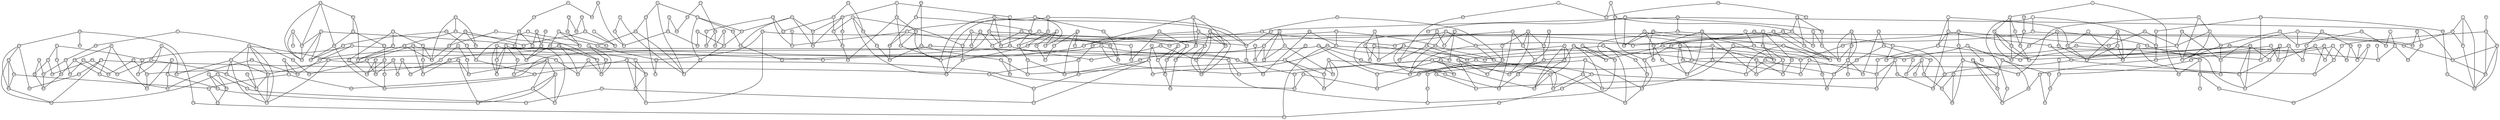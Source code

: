 graph G { 
 overlap=false; 
 size = "100,100"; 
node [shape=circle, fixedsize=true, fontsize=5, height=.15];
0[ pos = "4.5,9.9" , label = "0" ]
1[ pos = "5.4,8.3" , label = "1" ]
2[ pos = "0.1,1.8" , label = "2" ]
3[ pos = "2,7.5" , label = "3" ]
4[ pos = "5.3,7.6" , label = "4" ]
5[ pos = "1.4,9.6" , label = "5" ]
6[ pos = "0.6,7.7" , label = "6" ]
7[ pos = "2.7,7" , label = "7" ]
8[ pos = "2.4,3.8" , label = "8" ]
9[ pos = "6.2,9.9" , label = "9" ]
10[ pos = "0.3,1" , label = "10" ]
11[ pos = "9.8,8.1" , label = "11" ]
12[ pos = "9.9,0" , label = "12" ]
13[ pos = "1.6,2.6" , label = "13" ]
14[ pos = "7.5,6.9" , label = "14" ]
15[ pos = "8.8,2" , label = "15" ]
16[ pos = "6.8,9.4" , label = "16" ]
17[ pos = "0.3,2.2" , label = "17" ]
18[ pos = "1.3,7.5" , label = "18" ]
19[ pos = "9.7,1.8" , label = "19" ]
20[ pos = "0.4,6.3" , label = "20" ]
21[ pos = "6.6,1" , label = "21" ]
22[ pos = "9.3,9.3" , label = "22" ]
23[ pos = "3.2,6.9" , label = "23" ]
24[ pos = "8.3,9.4" , label = "24" ]
25[ pos = "6.8,3.8" , label = "25" ]
26[ pos = "0.4,6.7" , label = "26" ]
27[ pos = "7.2,5.6" , label = "27" ]
28[ pos = "1.9,8.8" , label = "28" ]
29[ pos = "8.2,9.4" , label = "29" ]
30[ pos = "1,7" , label = "30" ]
31[ pos = "6.7,7.8" , label = "31" ]
32[ pos = "6.5,2.2" , label = "32" ]
33[ pos = "5.2,3" , label = "33" ]
34[ pos = "9.8,4.9" , label = "34" ]
35[ pos = "0,0.2" , label = "35" ]
36[ pos = "1.3,6.6" , label = "36" ]
37[ pos = "6.4,5.8" , label = "37" ]
38[ pos = "1.1,9.6" , label = "38" ]
39[ pos = "2.7,4.6" , label = "39" ]
40[ pos = "9,9.6" , label = "40" ]
41[ pos = "8.4,4.6" , label = "41" ]
42[ pos = "6.3,5.6" , label = "42" ]
43[ pos = "0.2,3.4" , label = "43" ]
44[ pos = "9.7,3.6" , label = "44" ]
45[ pos = "2.8,0.7" , label = "45" ]
46[ pos = "0.7,9.5" , label = "46" ]
47[ pos = "3.7,2.4" , label = "47" ]
48[ pos = "7,9" , label = "48" ]
49[ pos = "5.4,6.8" , label = "49" ]
50[ pos = "3.9,0.6" , label = "50" ]
51[ pos = "7,0.4" , label = "51" ]
52[ pos = "2.4,3.4" , label = "52" ]
53[ pos = "6.2,3.5" , label = "53" ]
54[ pos = "3,9" , label = "54" ]
55[ pos = "3.3,7.2" , label = "55" ]
56[ pos = "3.8,1.7" , label = "56" ]
57[ pos = "7,5.3" , label = "57" ]
58[ pos = "2.6,2.5" , label = "58" ]
59[ pos = "8.7,2.3" , label = "59" ]
60[ pos = "6.1,6.7" , label = "60" ]
61[ pos = "3,2" , label = "61" ]
62[ pos = "1.5,6.7" , label = "62" ]
63[ pos = "4.4,8.5" , label = "63" ]
64[ pos = "5.7,5" , label = "64" ]
65[ pos = "5.3,4.9" , label = "65" ]
66[ pos = "5.6,7.5" , label = "66" ]
67[ pos = "0.5,8" , label = "67" ]
68[ pos = "6.1,6.8" , label = "68" ]
69[ pos = "6.7,4.3" , label = "69" ]
70[ pos = "1,0" , label = "70" ]
71[ pos = "6.7,0" , label = "71" ]
72[ pos = "7,3.7" , label = "72" ]
73[ pos = "5.3,9.6" , label = "73" ]
74[ pos = "1.4,4" , label = "74" ]
75[ pos = "1.9,7.6" , label = "75" ]
76[ pos = "0.7,0.1" , label = "76" ]
77[ pos = "9.6,7.4" , label = "77" ]
78[ pos = "6.8,9.3" , label = "78" ]
79[ pos = "5.9,7.8" , label = "79" ]
80[ pos = "4.3,6.4" , label = "80" ]
81[ pos = "7.9,0" , label = "81" ]
82[ pos = "3.9,8.4" , label = "82" ]
83[ pos = "8,5.2" , label = "83" ]
84[ pos = "0.4,0" , label = "84" ]
85[ pos = "9.5,6.6" , label = "85" ]
86[ pos = "0,6.2" , label = "86" ]
87[ pos = "6.6,2.2" , label = "87" ]
88[ pos = "5.2,1.9" , label = "88" ]
89[ pos = "1.8,6.6" , label = "89" ]
90[ pos = "1.1,8.9" , label = "90" ]
91[ pos = "9.4,7.1" , label = "91" ]
92[ pos = "9,4.3" , label = "92" ]
93[ pos = "4.5,1.1" , label = "93" ]
94[ pos = "3.6,0.5" , label = "94" ]
95[ pos = "4.1,3.1" , label = "95" ]
96[ pos = "2.1,2" , label = "96" ]
97[ pos = "3.1,6.1" , label = "97" ]
98[ pos = "0.4,6.4" , label = "98" ]
99[ pos = "6.5,6.1" , label = "99" ]
100[ pos = "1.6,6.1" , label = "100" ]
101[ pos = "2.7,6.8" , label = "101" ]
102[ pos = "7.5,9.4" , label = "102" ]
103[ pos = "9.1,7.9" , label = "103" ]
104[ pos = "6.5,0.9" , label = "104" ]
105[ pos = "4.6,7.7" , label = "105" ]
106[ pos = "5.1,9.2" , label = "106" ]
107[ pos = "4.8,4.1" , label = "107" ]
108[ pos = "3.5,4.5" , label = "108" ]
109[ pos = "0.4,2.3" , label = "109" ]
110[ pos = "5,4.5" , label = "110" ]
111[ pos = "5.5,2.4" , label = "111" ]
112[ pos = "6.5,3.8" , label = "112" ]
113[ pos = "8.5,2.2" , label = "113" ]
114[ pos = "5.4,0.2" , label = "114" ]
115[ pos = "8.3,7" , label = "115" ]
116[ pos = "1.5,6.2" , label = "116" ]
117[ pos = "3.9,9.1" , label = "117" ]
118[ pos = "0.8,3" , label = "118" ]
119[ pos = "7,7.4" , label = "119" ]
120[ pos = "9.1,6.8" , label = "120" ]
121[ pos = "5.1,4.2" , label = "121" ]
122[ pos = "6.1,5.1" , label = "122" ]
123[ pos = "8.4,4.8" , label = "123" ]
124[ pos = "9.6,8.8" , label = "124" ]
125[ pos = "7.2,9.9" , label = "125" ]
126[ pos = "8.6,7.9" , label = "126" ]
127[ pos = "2.3,5.1" , label = "127" ]
128[ pos = "6.9,6" , label = "128" ]
129[ pos = "2.5,2.4" , label = "129" ]
130[ pos = "6.2,0.8" , label = "130" ]
131[ pos = "4.6,7.8" , label = "131" ]
132[ pos = "7.1,8.5" , label = "132" ]
133[ pos = "2.1,7.9" , label = "133" ]
134[ pos = "6.7,4.3" , label = "134" ]
135[ pos = "0.5,5.9" , label = "135" ]
136[ pos = "1.2,0.8" , label = "136" ]
137[ pos = "5.3,2.5" , label = "137" ]
138[ pos = "5.9,8.9" , label = "138" ]
139[ pos = "7.3,0.8" , label = "139" ]
140[ pos = "3,9.7" , label = "140" ]
141[ pos = "5.9,1.6" , label = "141" ]
142[ pos = "2.8,8.2" , label = "142" ]
143[ pos = "6.7,9.8" , label = "143" ]
144[ pos = "9.4,9.3" , label = "144" ]
145[ pos = "2.2,0.8" , label = "145" ]
146[ pos = "5.3,6.8" , label = "146" ]
147[ pos = "3.8,7.6" , label = "147" ]
148[ pos = "0.6,5.9" , label = "148" ]
149[ pos = "0.8,7.3" , label = "149" ]
150[ pos = "0.3,1.3" , label = "150" ]
151[ pos = "8.4,6.7" , label = "151" ]
152[ pos = "2.2,3.8" , label = "152" ]
153[ pos = "9.2,3.3" , label = "153" ]
154[ pos = "2.7,1.7" , label = "154" ]
155[ pos = "4.1,5.7" , label = "155" ]
156[ pos = "6.7,0" , label = "156" ]
157[ pos = "7.3,9.5" , label = "157" ]
158[ pos = "3.4,9.3" , label = "158" ]
159[ pos = "9.3,2.8" , label = "159" ]
160[ pos = "3.8,6.7" , label = "160" ]
161[ pos = "3.7,4.3" , label = "161" ]
162[ pos = "3.6,7.5" , label = "162" ]
163[ pos = "2,9.4" , label = "163" ]
164[ pos = "8.7,2.8" , label = "164" ]
165[ pos = "6.7,4.2" , label = "165" ]
166[ pos = "9.3,0.4" , label = "166" ]
167[ pos = "0.9,1.5" , label = "167" ]
168[ pos = "4.2,5.3" , label = "168" ]
169[ pos = "0.1,2.1" , label = "169" ]
170[ pos = "2.2,4.2" , label = "170" ]
171[ pos = "3.1,8.9" , label = "171" ]
172[ pos = "9.5,5.6" , label = "172" ]
173[ pos = "8.5,2.9" , label = "173" ]
174[ pos = "0.1,7.8" , label = "174" ]
175[ pos = "1,3.9" , label = "175" ]
176[ pos = "9.8,9.9" , label = "176" ]
177[ pos = "8.3,3.4" , label = "177" ]
178[ pos = "2.6,5.5" , label = "178" ]
179[ pos = "8,1.3" , label = "179" ]
180[ pos = "3.5,9.9" , label = "180" ]
181[ pos = "0.7,2.8" , label = "181" ]
182[ pos = "0.3,1.6" , label = "182" ]
183[ pos = "9.6,9.7" , label = "183" ]
184[ pos = "2.1,9.7" , label = "184" ]
185[ pos = "1.9,4.4" , label = "185" ]
186[ pos = "9.1,0.2" , label = "186" ]
187[ pos = "8.5,8.6" , label = "187" ]
188[ pos = "5.8,7" , label = "188" ]
189[ pos = "6.8,6" , label = "189" ]
190[ pos = "0.1,3" , label = "190" ]
191[ pos = "5.1,9.9" , label = "191" ]
192[ pos = "2.9,8.6" , label = "192" ]
193[ pos = "8.5,5.5" , label = "193" ]
194[ pos = "4.1,6.5" , label = "194" ]
195[ pos = "2.1,2.8" , label = "195" ]
196[ pos = "6.4,2.8" , label = "196" ]
197[ pos = "5.7,2" , label = "197" ]
198[ pos = "9.7,0.5" , label = "198" ]
199[ pos = "1.7,7" , label = "199" ]
200[ pos = "5.4,8.8" , label = "200" ]
201[ pos = "6.6,4.5" , label = "201" ]
202[ pos = "9,5.2" , label = "202" ]
203[ pos = "8.4,0.1" , label = "203" ]
204[ pos = "7.4,0.4" , label = "204" ]
205[ pos = "1.3,2.7" , label = "205" ]
206[ pos = "3.4,6.4" , label = "206" ]
207[ pos = "7.8,6.3" , label = "207" ]
208[ pos = "5.1,1.5" , label = "208" ]
209[ pos = "7,4.4" , label = "209" ]
210[ pos = "8,4.3" , label = "210" ]
211[ pos = "7.3,9.7" , label = "211" ]
212[ pos = "7.2,8.2" , label = "212" ]
213[ pos = "6.9,2.1" , label = "213" ]
214[ pos = "8.7,8.6" , label = "214" ]
215[ pos = "9.1,4.1" , label = "215" ]
216[ pos = "2.7,1" , label = "216" ]
217[ pos = "3.8,6.9" , label = "217" ]
218[ pos = "6.2,2.2" , label = "218" ]
219[ pos = "7,8.8" , label = "219" ]
220[ pos = "2.6,3.5" , label = "220" ]
221[ pos = "1.6,1.2" , label = "221" ]
222[ pos = "0,4.6" , label = "222" ]
223[ pos = "7.5,0.3" , label = "223" ]
224[ pos = "6.2,9.8" , label = "224" ]
225[ pos = "9.9,4.2" , label = "225" ]
226[ pos = "4.1,7.2" , label = "226" ]
227[ pos = "9.1,6.5" , label = "227" ]
228[ pos = "0.6,6" , label = "228" ]
229[ pos = "3.8,9.3" , label = "229" ]
230[ pos = "9.9,8.2" , label = "230" ]
231[ pos = "8.6,2.6" , label = "231" ]
232[ pos = "9.2,7.7" , label = "232" ]
233[ pos = "4.7,0.6" , label = "233" ]
234[ pos = "9.9,7" , label = "234" ]
235[ pos = "9.4,7.8" , label = "235" ]
236[ pos = "0.5,6.2" , label = "236" ]
237[ pos = "9,0.5" , label = "237" ]
238[ pos = "0.9,1.8" , label = "238" ]
239[ pos = "6,7.1" , label = "239" ]
240[ pos = "6.8,6" , label = "240" ]
241[ pos = "6.5,6.1" , label = "241" ]
242[ pos = "3.2,0.9" , label = "242" ]
243[ pos = "2.7,3.9" , label = "243" ]
244[ pos = "6.9,1.7" , label = "244" ]
245[ pos = "8.4,2" , label = "245" ]
246[ pos = "9.9,2.3" , label = "246" ]
247[ pos = "9.8,9.1" , label = "247" ]
248[ pos = "0,4.6" , label = "248" ]
249[ pos = "4.9,5.1" , label = "249" ]
250[ pos = "1.6,4.4" , label = "250" ]
251[ pos = "8.1,2.1" , label = "251" ]
252[ pos = "5.8,2.4" , label = "252" ]
253[ pos = "7.9,1.9" , label = "253" ]
254[ pos = "4.2,3.9" , label = "254" ]
255[ pos = "9,1" , label = "255" ]
256[ pos = "9.9,0.8" , label = "256" ]
257[ pos = "7.1,8.4" , label = "257" ]
258[ pos = "1.7,5" , label = "258" ]
259[ pos = "7.5,3.8" , label = "259" ]
260[ pos = "6.8,1.1" , label = "260" ]
261[ pos = "5.9,6.7" , label = "261" ]
262[ pos = "8.6,0.9" , label = "262" ]
263[ pos = "1.1,3.8" , label = "263" ]
264[ pos = "5.5,6" , label = "264" ]
265[ pos = "9,2.3" , label = "265" ]
266[ pos = "5.6,2.3" , label = "266" ]
267[ pos = "4.5,6.7" , label = "267" ]
268[ pos = "4.7,7.6" , label = "268" ]
269[ pos = "8.6,8.9" , label = "269" ]
270[ pos = "1.5,2.9" , label = "270" ]
271[ pos = "5.1,6.7" , label = "271" ]
272[ pos = "3.7,7.5" , label = "272" ]
273[ pos = "0.3,5.4" , label = "273" ]
274[ pos = "7.7,3" , label = "274" ]
275[ pos = "4.4,4.5" , label = "275" ]
276[ pos = "9.3,0.3" , label = "276" ]
277[ pos = "6.5,8" , label = "277" ]
278[ pos = "1.3,2.8" , label = "278" ]
279[ pos = "1.8,2" , label = "279" ]
280[ pos = "4,6" , label = "280" ]
281[ pos = "4.4,4.9" , label = "281" ]
282[ pos = "8.4,4.1" , label = "282" ]
283[ pos = "1.6,3.1" , label = "283" ]
284[ pos = "1.7,5.4" , label = "284" ]
285[ pos = "7.3,8.4" , label = "285" ]
286[ pos = "8.3,2.4" , label = "286" ]
287[ pos = "0.3,2" , label = "287" ]
288[ pos = "5.1,0.6" , label = "288" ]
289[ pos = "2.6,2.9" , label = "289" ]
290[ pos = "3.6,7.1" , label = "290" ]
291[ pos = "2.6,3" , label = "291" ]
292[ pos = "2.6,4.3" , label = "292" ]
293[ pos = "6.2,9.1" , label = "293" ]
294[ pos = "7.1,8" , label = "294" ]
295[ pos = "1.2,6.4" , label = "295" ]
296[ pos = "9.3,5.6" , label = "296" ]
297[ pos = "1.3,7.7" , label = "297" ]
298[ pos = "4.9,8.1" , label = "298" ]
299[ pos = "6,6.6" , label = "299" ]
300[ pos = "3.5,3.3" , label = "300" ]
301[ pos = "5,1.9" , label = "301" ]
302[ pos = "1,5.4" , label = "302" ]
303[ pos = "3.9,6.1" , label = "303" ]
304[ pos = "1.2,6.6" , label = "304" ]
305[ pos = "4.2,0.1" , label = "305" ]
306[ pos = "3.7,6.9" , label = "306" ]
307[ pos = "8.3,1.5" , label = "307" ]
308[ pos = "1.2,4.5" , label = "308" ]
309[ pos = "0.7,3.6" , label = "309" ]
310[ pos = "7.7,1.9" , label = "310" ]
311[ pos = "0,2.2" , label = "311" ]
312[ pos = "2.7,6.5" , label = "312" ]
313[ pos = "9.9,7.6" , label = "313" ]
314[ pos = "4.6,1.2" , label = "314" ]
315[ pos = "9.4,8.1" , label = "315" ]
316[ pos = "4.5,9.6" , label = "316" ]
317[ pos = "0,0.7" , label = "317" ]
318[ pos = "5,9.2" , label = "318" ]
319[ pos = "2.1,1.5" , label = "319" ]
320[ pos = "5.8,6.3" , label = "320" ]
321[ pos = "1.6,4.7" , label = "321" ]
322[ pos = "8.4,5.1" , label = "322" ]
323[ pos = "6.2,4.9" , label = "323" ]
324[ pos = "9.6,6.9" , label = "324" ]
325[ pos = "8.5,2.5" , label = "325" ]
326[ pos = "4,3.7" , label = "326" ]
327[ pos = "4.8,6.7" , label = "327" ]
328[ pos = "0.2,9.9" , label = "328" ]
329[ pos = "9.5,4.8" , label = "329" ]
330[ pos = "1.1,8.9" , label = "330" ]
331[ pos = "8.1,0.9" , label = "331" ]
332[ pos = "8.6,8.2" , label = "332" ]
333[ pos = "1.6,8.8" , label = "333" ]
334[ pos = "7.4,8.9" , label = "334" ]
335[ pos = "5.5,8.4" , label = "335" ]
336[ pos = "5.3,7.1" , label = "336" ]
337[ pos = "8.3,3.7" , label = "337" ]
338[ pos = "7.4,9.7" , label = "338" ]
339[ pos = "8.6,2.2" , label = "339" ]
340[ pos = "1.9,2.3" , label = "340" ]
341[ pos = "4.8,5.9" , label = "341" ]
342[ pos = "6,4.8" , label = "342" ]
343[ pos = "7.9,1.4" , label = "343" ]
344[ pos = "4.7,2.6" , label = "344" ]
345[ pos = "6.2,1.1" , label = "345" ]
346[ pos = "6.8,4.4" , label = "346" ]
347[ pos = "7.2,0.6" , label = "347" ]
348[ pos = "7.8,4" , label = "348" ]
349[ pos = "4.6,0.4" , label = "349" ]
350[ pos = "3,0.2" , label = "350" ]
351[ pos = "4,8.3" , label = "351" ]
352[ pos = "2.5,7.5" , label = "352" ]
353[ pos = "7.2,0" , label = "353" ]
354[ pos = "7.2,1.1" , label = "354" ]
355[ pos = "2.2,4.3" , label = "355" ]
356[ pos = "8.6,2.2" , label = "356" ]
357[ pos = "5.5,4.7" , label = "357" ]
358[ pos = "7,8.6" , label = "358" ]
359[ pos = "6.1,7" , label = "359" ]
360[ pos = "1.2,7.6" , label = "360" ]
361[ pos = "8.1,3.2" , label = "361" ]
362[ pos = "7.2,0.5" , label = "362" ]
363[ pos = "3.8,0.2" , label = "363" ]
364[ pos = "4.5,8.5" , label = "364" ]
365[ pos = "0.6,7.5" , label = "365" ]
366[ pos = "8.7,9.8" , label = "366" ]
367[ pos = "1,6.4" , label = "367" ]
368[ pos = "7.3,3.5" , label = "368" ]
369[ pos = "6.4,9.7" , label = "369" ]
370[ pos = "4.6,8.7" , label = "370" ]
371[ pos = "4.1,3.2" , label = "371" ]
372[ pos = "0.9,4.8" , label = "372" ]
373[ pos = "3.1,3.2" , label = "373" ]
374[ pos = "3.4,4.5" , label = "374" ]
375[ pos = "0.2,9.8" , label = "375" ]
376[ pos = "7.3,3.5" , label = "376" ]
377[ pos = "3.1,9.7" , label = "377" ]
378[ pos = "4,6.9" , label = "378" ]
379[ pos = "9.9,8.5" , label = "379" ]
380[ pos = "0.6,5.7" , label = "380" ]
381[ pos = "1.3,4.5" , label = "381" ]
382[ pos = "5.5,2.3" , label = "382" ]
383[ pos = "1,8" , label = "383" ]
384[ pos = "5.8,7.4" , label = "384" ]
385[ pos = "7.7,5.6" , label = "385" ]
386[ pos = "1.3,7" , label = "386" ]
387[ pos = "4.1,2.3" , label = "387" ]
388[ pos = "1.8,2.4" , label = "388" ]
389[ pos = "0.7,5.2" , label = "389" ]
390[ pos = "6.9,0.9" , label = "390" ]
391[ pos = "0.3,9.4" , label = "391" ]
392[ pos = "4.4,3.4" , label = "392" ]
393[ pos = "9.1,8.4" , label = "393" ]
394[ pos = "5.5,9" , label = "394" ]
395[ pos = "2.1,6.2" , label = "395" ]
396[ pos = "4.7,3.4" , label = "396" ]
397[ pos = "0.7,5.4" , label = "397" ]
398[ pos = "5.8,1.7" , label = "398" ]
399[ pos = "3.4,6.8" , label = "399" ]
400[ pos = "4.4,6.4" , label = "400" ]
401[ pos = "7.7,5.7" , label = "401" ]
402[ pos = "3.4,1.8" , label = "402" ]
403[ pos = "3.2,0.5" , label = "403" ]
404[ pos = "4.2,3.9" , label = "404" ]
405[ pos = "0.9,6.4" , label = "405" ]
406[ pos = "4.8,1.2" , label = "406" ]
407[ pos = "5.8,4.4" , label = "407" ]
408[ pos = "4.6,5" , label = "408" ]
409[ pos = "8,5.4" , label = "409" ]
410[ pos = "9.2,0.2" , label = "410" ]
411[ pos = "6.8,4" , label = "411" ]
412[ pos = "3.6,7.5" , label = "412" ]
413[ pos = "4.6,4.6" , label = "413" ]
414[ pos = "4.5,3.3" , label = "414" ]
415[ pos = "1.5,8.9" , label = "415" ]
416[ pos = "9.7,4.4" , label = "416" ]
417[ pos = "9.8,8.3" , label = "417" ]
418[ pos = "6.2,3.1" , label = "418" ]
419[ pos = "8.8,5.6" , label = "419" ]
420[ pos = "2.2,9.8" , label = "420" ]
421[ pos = "2,2.3" , label = "421" ]
422[ pos = "6.2,3.1" , label = "422" ]
423[ pos = "6.7,6.1" , label = "423" ]
424[ pos = "8.1,4.8" , label = "424" ]
425[ pos = "1.5,7.3" , label = "425" ]
426[ pos = "0.2,8.3" , label = "426" ]
427[ pos = "6.5,3.8" , label = "427" ]
428[ pos = "1,6.4" , label = "428" ]
429[ pos = "8.5,0.7" , label = "429" ]
430[ pos = "9.7,5.2" , label = "430" ]
431[ pos = "4.8,9.4" , label = "431" ]
432[ pos = "4.8,4.7" , label = "432" ]
433[ pos = "7.7,1" , label = "433" ]
434[ pos = "3,1.8" , label = "434" ]
435[ pos = "1.8,5.2" , label = "435" ]
436[ pos = "1.6,3.9" , label = "436" ]
437[ pos = "2.7,3" , label = "437" ]
438[ pos = "7,4.7" , label = "438" ]
439[ pos = "9.1,0.3" , label = "439" ]
440[ pos = "9.5,0.6" , label = "440" ]
441[ pos = "2.8,9.7" , label = "441" ]
442[ pos = "4.1,4.6" , label = "442" ]
443[ pos = "8.7,5.2" , label = "443" ]
444[ pos = "1,2.4" , label = "444" ]
445[ pos = "5.9,0.7" , label = "445" ]
446[ pos = "2.8,6" , label = "446" ]
447[ pos = "5.3,7.6" , label = "447" ]
448[ pos = "0.7,8.2" , label = "448" ]
449[ pos = "8.6,8.9" , label = "449" ]
450[ pos = "0,0.5" , label = "450" ]
451[ pos = "9.3,6.8" , label = "451" ]
452[ pos = "9.6,2.1" , label = "452" ]
453[ pos = "9.9,1.8" , label = "453" ]
454[ pos = "6.8,9" , label = "454" ]
455[ pos = "7.3,1.5" , label = "455" ]
456[ pos = "4.9,5.3" , label = "456" ]
457[ pos = "6.4,9" , label = "457" ]
458[ pos = "9.9,5.1" , label = "458" ]
459[ pos = "9.4,6.1" , label = "459" ]
460[ pos = "7.6,0.6" , label = "460" ]
461[ pos = "2,0.4" , label = "461" ]
462[ pos = "6.6,7.3" , label = "462" ]
463[ pos = "3.3,2.5" , label = "463" ]
464[ pos = "5.6,7.1" , label = "464" ]
465[ pos = "1.4,0.8" , label = "465" ]
466[ pos = "2.8,0.7" , label = "466" ]
467[ pos = "7.7,2.4" , label = "467" ]
468[ pos = "8,2.8" , label = "468" ]
469[ pos = "9.4,4.8" , label = "469" ]
470[ pos = "1.8,6.7" , label = "470" ]
471[ pos = "1.5,6.7" , label = "471" ]
472[ pos = "2.1,7.9" , label = "472" ]
473[ pos = "1,7.2" , label = "473" ]
474[ pos = "3.1,0.4" , label = "474" ]
475[ pos = "3.4,5.9" , label = "475" ]
476[ pos = "6.2,5.4" , label = "476" ]
477[ pos = "1.5,2.8" , label = "477" ]
478[ pos = "8,4.8" , label = "478" ]
479[ pos = "0.5,8.8" , label = "479" ]
480[ pos = "2,1.9" , label = "480" ]
481[ pos = "9.6,0" , label = "481" ]
482[ pos = "7.9,2.5" , label = "482" ]
483[ pos = "7.7,5.9" , label = "483" ]
484[ pos = "5.3,7.1" , label = "484" ]
485[ pos = "6,2.4" , label = "485" ]
486[ pos = "9.1,7.5" , label = "486" ]
487[ pos = "4.3,6.4" , label = "487" ]
488[ pos = "0.7,5.3" , label = "488" ]
489[ pos = "3.6,9" , label = "489" ]
490[ pos = "1,2.2" , label = "490" ]
491[ pos = "4.9,2.4" , label = "491" ]
492[ pos = "2.9,1.6" , label = "492" ]
493[ pos = "5.3,0.9" , label = "493" ]
494[ pos = "6.5,5.8" , label = "494" ]
495[ pos = "9.7,3.7" , label = "495" ]
496[ pos = "3,4.5" , label = "496" ]
497[ pos = "3.7,0.9" , label = "497" ]
498[ pos = "7.1,1.4" , label = "498" ]
499[ pos = "2,7.6" , label = "499" ]
500[ pos = "3.8,3.2" , label = "500" ]
501[ pos = "5.2,2.9" , label = "501" ]
502[ pos = "6,9.6" , label = "502" ]
503[ pos = "4.5,6.7" , label = "503" ]
504[ pos = "0.1,8.1" , label = "504" ]
505[ pos = "5.7,6.3" , label = "505" ]
506[ pos = "0.4,5.8" , label = "506" ]
507[ pos = "8.8,8.5" , label = "507" ]
508[ pos = "7.4,4.1" , label = "508" ]
509[ pos = "9.4,9.1" , label = "509" ]
510[ pos = "5.1,4.3" , label = "510" ]
511[ pos = "2.8,3.3" , label = "511" ]
512[ pos = "8.8,1.8" , label = "512" ]
513[ pos = "4.2,1.1" , label = "513" ]
514[ pos = "8.4,1.5" , label = "514" ]
515[ pos = "4,7.4" , label = "515" ]
516[ pos = "4.7,9.2" , label = "516" ]
517[ pos = "0.3,0.7" , label = "517" ]
518[ pos = "8.8,4.8" , label = "518" ]
519[ pos = "2.6,4.2" , label = "519" ]
520[ pos = "8.2,8.3" , label = "520" ]
521[ pos = "0.5,3.8" , label = "521" ]
522[ pos = "9.3,9.3" , label = "522" ]
523[ pos = "2.3,6.8" , label = "523" ]
524[ pos = "8.6,6.9" , label = "524" ]
525[ pos = "5.9,9" , label = "525" ]
526[ pos = "1.2,4" , label = "526" ]
527[ pos = "2.3,5.2" , label = "527" ]
528[ pos = "1,1.8" , label = "528" ]
529[ pos = "6.4,4.6" , label = "529" ]
530[ pos = "3.3,5.6" , label = "530" ]
531[ pos = "2.1,3.2" , label = "531" ]
532[ pos = "4.8,7.6" , label = "532" ]
533[ pos = "4,8.9" , label = "533" ]
534[ pos = "7.7,1.8" , label = "534" ]
535[ pos = "3.1,5.9" , label = "535" ]
536[ pos = "5.4,8.8" , label = "536" ]
537[ pos = "4.9,4.7" , label = "537" ]
538[ pos = "8.2,7.2" , label = "538" ]
539[ pos = "1.5,2" , label = "539" ]
540[ pos = "4.1,2.7" , label = "540" ]
541[ pos = "1,0.5" , label = "541" ]
542[ pos = "6.7,3.4" , label = "542" ]
543[ pos = "5.7,2.9" , label = "543" ]
544[ pos = "5.2,7.3" , label = "544" ]
545[ pos = "7.5,3.7" , label = "545" ]
546[ pos = "2.9,9.6" , label = "546" ]
547[ pos = "6.9,3" , label = "547" ]
548[ pos = "7.3,6.1" , label = "548" ]
549[ pos = "7.1,5" , label = "549" ]
550[ pos = "8,5.4" , label = "550" ]
551[ pos = "6.1,3.4" , label = "551" ]
552[ pos = "4.2,1" , label = "552" ]
553[ pos = "3.3,7.6" , label = "553" ]
554[ pos = "3.4,4.9" , label = "554" ]
555[ pos = "9.7,2.7" , label = "555" ]
556[ pos = "2.8,0.7" , label = "556" ]
557[ pos = "3.2,4.7" , label = "557" ]
558[ pos = "9.3,8.9" , label = "558" ]
559[ pos = "7.6,9.7" , label = "559" ]
560[ pos = "1.5,5.1" , label = "560" ]
561[ pos = "8.6,4.4" , label = "561" ]
562[ pos = "0,5.6" , label = "562" ]
563[ pos = "2.6,2.5" , label = "563" ]
564[ pos = "1.7,9.7" , label = "564" ]
565[ pos = "7.5,4.9" , label = "565" ]
566[ pos = "5.1,8.8" , label = "566" ]
567[ pos = "3.5,4.6" , label = "567" ]
568[ pos = "9.8,6.9" , label = "568" ]
569[ pos = "2.2,8.4" , label = "569" ]
570[ pos = "7,1.9" , label = "570" ]
571[ pos = "1.1,5" , label = "571" ]
572[ pos = "7.9,4.3" , label = "572" ]
573[ pos = "9.7,2.4" , label = "573" ]
574[ pos = "8.4,7.3" , label = "574" ]
575[ pos = "2.2,9.9" , label = "575" ]
576[ pos = "7.6,0.8" , label = "576" ]
577[ pos = "9.6,2.8" , label = "577" ]
578[ pos = "1.6,7.4" , label = "578" ]
579[ pos = "5.3,8.6" , label = "579" ]
580[ pos = "2.4,8" , label = "580" ]
581[ pos = "8.7,7.5" , label = "581" ]
582[ pos = "6.8,2.3" , label = "582" ]
583[ pos = "2.1,1.8" , label = "583" ]
584[ pos = "4.4,4.4" , label = "584" ]
585[ pos = "0.2,1.4" , label = "585" ]
586[ pos = "1.5,1.3" , label = "586" ]
587[ pos = "6.4,9.4" , label = "587" ]
588[ pos = "0.8,1.3" , label = "588" ]
589[ pos = "7.1,4.5" , label = "589" ]
590[ pos = "3.8,4.5" , label = "590" ]
591[ pos = "9.6,1.4" , label = "591" ]
592[ pos = "0.5,4.4" , label = "592" ]
593[ pos = "9.5,2.2" , label = "593" ]
594[ pos = "1.9,4.8" , label = "594" ]
595[ pos = "6,4.3" , label = "595" ]
596[ pos = "2.9,4.7" , label = "596" ]
597[ pos = "7,4.9" , label = "597" ]
598[ pos = "7,4.4" , label = "598" ]
599[ pos = "6.8,6.6" , label = "599" ]
0--316;
1--79;
1--298;
1--335;
2--182;
2--287;
3--352;
3--499;
4--66;
4--447;
4--544;
5--38;
5--564;
6--67;
6--365;
7--23;
7--101;
7--352;
8--152;
8--220;
8--243;
9--224;
10--150;
10--517;
11--230;
11--313;
11--315;
12--481;
13--388;
13--477;
14--119;
14--207;
14--538;
14--599;
15--339;
15--356;
15--512;
16--78;
16--143;
16--157;
16--587;
17--109;
17--287;
18--360;
18--425;
18--473;
19--452;
19--453;
19--591;
20--86;
20--98;
20--236;
21--104;
21--260;
22--40;
22--144;
22--522;
23--55;
23--101;
23--399;
24--29;
24--269;
24--366;
24--449;
25--72;
25--112;
25--411;
25--427;
25--542;
26--98;
27--57;
27--128;
27--385;
28--163;
28--333;
28--569;
29--559;
30--386;
30--473;
31--119;
31--277;
31--294;
32--87;
32--218;
33--396;
33--501;
34--329;
34--458;
35--84;
35--450;
36--62;
36--304;
36--471;
37--42;
37--494;
38--46;
38--90;
38--330;
39--127;
39--292;
39--596;
40--366;
40--522;
41--123;
41--210;
41--561;
42--476;
43--190;
43--521;
44--153;
44--495;
45--216;
45--242;
45--466;
45--474;
45--556;
46--391;
47--387;
47--402;
47--463;
48--219;
48--454;
49--146;
50--94;
50--497;
50--552;
51--353;
51--362;
52--220;
52--531;
53--112;
53--427;
53--551;
54--158;
54--171;
55--290;
55--553;
56--387;
56--402;
56--513;
57--549;
58--61;
58--129;
58--289;
58--563;
59--265;
59--325;
59--339;
59--356;
60--68;
60--299;
60--599;
61--129;
61--434;
61--463;
61--563;
62--386;
62--470;
62--471;
63--351;
63--364;
64--342;
64--357;
65--249;
65--357;
66--384;
66--447;
67--448;
67--504;
68--359;
69--134;
69--165;
69--201;
69--346;
70--76;
70--541;
71--156;
71--353;
72--368;
72--376;
73--106;
73--191;
73--502;
74--250;
74--436;
74--526;
75--499;
75--578;
76--84;
76--541;
77--91;
77--234;
77--235;
77--313;
78--454;
79--277;
79--384;
80--194;
80--280;
80--400;
80--487;
81--203;
81--223;
82--351;
82--533;
83--322;
83--409;
83--478;
83--550;
85--451;
87--582;
88--208;
88--301;
88--382;
89--395;
89--470;
90--330;
90--415;
90--479;
91--324;
91--451;
91--486;
92--215;
92--561;
93--233;
93--314;
93--513;
94--363;
94--403;
95--371;
95--540;
96--421;
96--480;
97--206;
97--446;
97--535;
99--241;
99--299;
99--423;
99--494;
100--116;
100--284;
100--395;
101--312;
101--523;
102--157;
102--334;
102--559;
103--126;
103--232;
104--130;
105--131;
105--268;
105--515;
106--318;
106--394;
106--566;
107--121;
107--396;
107--584;
108--161;
108--374;
108--567;
109--181;
109--490;
110--510;
110--537;
111--137;
111--382;
112--427;
113--245;
113--286;
113--339;
113--356;
114--288;
114--445;
115--151;
115--538;
116--295;
117--229;
117--489;
117--533;
118--181;
118--278;
118--309;
119--462;
120--227;
120--451;
120--524;
121--510;
122--323;
122--476;
123--322;
123--424;
123--518;
124--247;
124--379;
124--558;
125--143;
125--211;
126--332;
126--581;
127--527;
127--594;
128--189;
128--240;
128--548;
129--421;
129--563;
130--345;
130--445;
131--298;
132--257;
132--358;
133--472;
133--499;
133--580;
134--165;
134--201;
134--346;
135--148;
135--506;
136--465;
136--541;
136--588;
137--491;
137--501;
138--525;
139--347;
139--354;
139--576;
140--377;
140--546;
141--345;
141--398;
142--192;
142--553;
142--580;
143--369;
144--183;
144--509;
144--522;
145--216;
145--319;
145--461;
146--271;
146--336;
146--484;
147--272;
147--351;
147--515;
148--228;
148--380;
149--365;
149--473;
150--585;
150--588;
151--207;
151--524;
152--170;
152--436;
153--159;
154--492;
154--583;
155--168;
155--280;
155--341;
156--353;
157--211;
158--377;
158--489;
159--265;
159--577;
160--194;
160--217;
161--254;
161--404;
161--590;
162--272;
162--290;
162--412;
162--553;
163--184;
164--173;
164--231;
165--411;
166--276;
166--440;
167--238;
167--586;
167--588;
168--281;
169--287;
169--311;
170--355;
170--519;
171--192;
172--296;
172--430;
173--361;
174--504;
175--263;
175--309;
175--526;
176--183;
177--337;
177--361;
178--446;
178--527;
179--307;
179--331;
179--343;
180--377;
181--190;
181--444;
182--585;
184--420;
184--564;
185--250;
185--355;
185--594;
186--203;
186--410;
186--439;
187--214;
188--239;
188--261;
188--464;
189--240;
189--423;
193--419;
193--443;
194--303;
194--487;
195--289;
195--388;
195--531;
196--418;
196--422;
196--485;
196--547;
197--266;
197--398;
198--256;
198--440;
199--425;
199--470;
200--394;
200--536;
200--579;
201--529;
202--443;
202--469;
203--429;
204--223;
204--362;
204--460;
205--278;
205--444;
206--399;
207--483;
208--301;
208--406;
209--346;
209--508;
209--589;
209--598;
210--282;
210--572;
211--338;
212--257;
212--294;
213--570;
213--582;
214--269;
214--449;
214--507;
215--416;
216--466;
216--492;
216--556;
217--306;
217--378;
218--485;
219--334;
219--358;
220--511;
221--319;
221--465;
221--586;
222--248;
222--273;
222--592;
223--353;
224--369;
224--502;
225--416;
225--495;
226--378;
226--515;
227--459;
228--236;
229--316;
230--417;
231--325;
232--235;
232--486;
233--288;
233--349;
234--568;
235--315;
236--405;
237--255;
237--429;
237--439;
238--528;
239--359;
239--384;
240--423;
241--299;
241--423;
241--494;
242--403;
242--466;
242--497;
242--556;
243--519;
244--498;
244--570;
245--251;
245--514;
246--573;
248--273;
248--592;
249--408;
249--456;
249--537;
250--321;
250--381;
251--253;
251--286;
252--266;
252--485;
252--543;
253--310;
254--326;
254--404;
254--584;
255--262;
255--591;
256--591;
257--285;
258--435;
258--560;
258--594;
259--348;
259--508;
259--545;
260--390;
261--299;
262--429;
262--514;
264--341;
264--505;
265--593;
266--382;
267--327;
267--400;
267--503;
268--532;
269--449;
270--283;
270--477;
271--327;
272--412;
273--397;
273--506;
273--562;
274--368;
274--376;
274--468;
275--413;
275--442;
275--584;
276--410;
276--481;
278--477;
279--340;
279--480;
279--539;
280--303;
280--487;
281--408;
281--413;
282--337;
282--561;
283--436;
283--531;
284--435;
285--520;
286--325;
286--482;
288--493;
289--291;
289--563;
290--306;
290--412;
291--437;
292--355;
292--519;
293--457;
293--525;
293--587;
295--304;
295--367;
295--428;
296--419;
296--459;
297--360;
297--383;
298--364;
299--320;
300--373;
300--500;
301--491;
302--397;
302--571;
303--475;
305--349;
305--363;
306--399;
307--514;
308--372;
308--381;
308--526;
309--521;
310--467;
310--534;
312--446;
314--406;
315--393;
316--431;
317--450;
317--517;
318--431;
319--583;
320--505;
321--594;
322--443;
323--342;
323--529;
324--568;
326--392;
326--404;
327--503;
328--375;
329--416;
329--469;
330--415;
330--479;
331--429;
331--433;
332--507;
332--520;
333--415;
335--579;
336--464;
336--484;
336--544;
337--348;
338--559;
339--356;
340--388;
340--421;
341--400;
341--456;
342--407;
343--534;
344--491;
344--540;
346--598;
347--362;
348--572;
350--474;
352--580;
354--390;
354--498;
357--407;
359--462;
361--468;
364--370;
367--405;
367--428;
368--376;
368--545;
369--587;
370--516;
370--566;
371--392;
371--500;
372--389;
372--571;
372--592;
373--463;
373--511;
374--557;
375--391;
376--545;
379--417;
380--397;
383--448;
384--464;
385--401;
385--409;
385--550;
386--425;
386--471;
387--540;
389--488;
391--479;
392--414;
393--507;
393--558;
394--525;
394--536;
396--414;
397--488;
400--487;
400--503;
401--483;
402--434;
403--474;
404--584;
405--428;
406--493;
407--595;
408--432;
409--550;
412--553;
413--432;
418--422;
418--543;
418--551;
420--441;
420--575;
422--543;
422--551;
423--599;
424--478;
425--578;
426--479;
426--504;
430--458;
431--516;
432--537;
433--576;
434--492;
435--527;
437--511;
438--589;
438--597;
441--546;
442--590;
443--518;
444--490;
445--493;
446--535;
447--544;
452--593;
454--457;
455--498;
455--534;
460--576;
461--465;
462--599;
464--484;
466--474;
466--556;
467--482;
468--482;
470--471;
470--523;
472--499;
472--580;
474--556;
475--530;
475--535;
478--565;
480--583;
483--548;
484--544;
486--581;
490--528;
490--539;
496--557;
496--596;
501--543;
508--589;
508--598;
509--558;
513--552;
518--561;
521--592;
528--539;
529--595;
530--554;
532--544;
536--579;
538--574;
539--586;
542--547;
549--565;
549--597;
554--557;
555--573;
555--577;
560--571;
566--579;
569--580;
573--593;
574--581;
589--598;
}